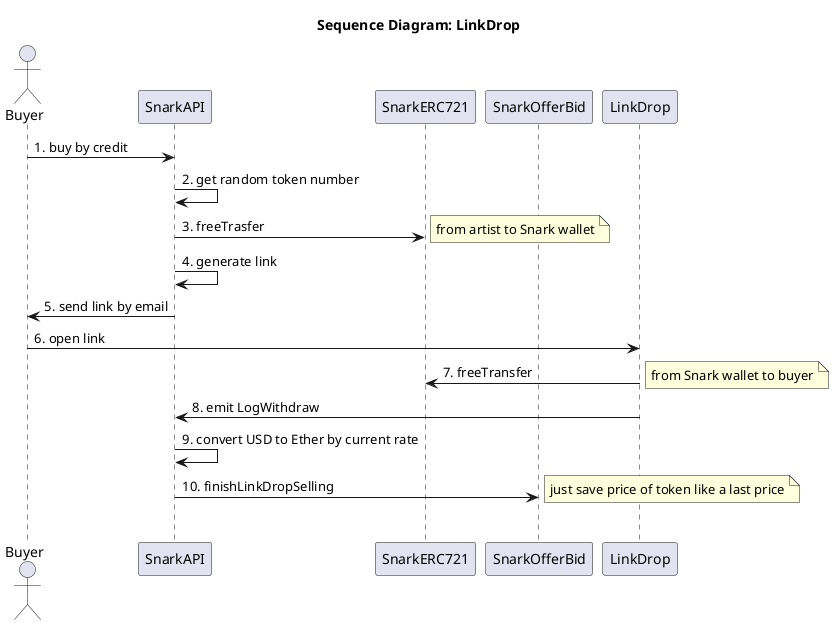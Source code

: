 @startuml

title Sequence Diagram: LinkDrop

actor Buyer
participant SnarkAPI
participant SnarkERC721
participant SnarkOfferBid
participant LinkDrop

Buyer -> SnarkAPI: 1. buy by credit
SnarkAPI -> SnarkAPI: 2. get random token number
SnarkAPI -> SnarkERC721: 3. freeTrasfer 
note right: from artist to Snark wallet
SnarkAPI -> SnarkAPI: 4. generate link
SnarkAPI -> Buyer: 5. send link by email
Buyer -> LinkDrop: 6. open link
LinkDrop -> SnarkERC721: 7. freeTransfer
note right: from Snark wallet to buyer
LinkDrop -> SnarkAPI: 8. emit LogWithdraw
SnarkAPI -> SnarkAPI: 9. convert USD to Ether by current rate
SnarkAPI -> SnarkOfferBid: 10. finishLinkDropSelling
note right: just save price of token like a last price

|||
@enduml
